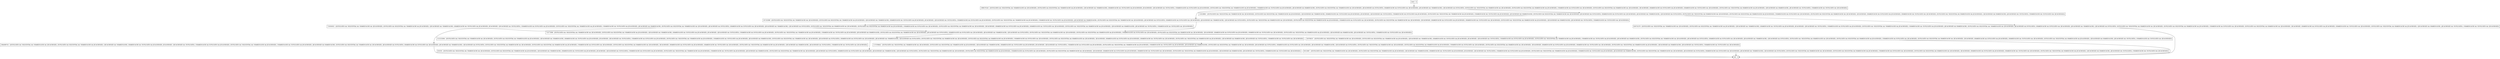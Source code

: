 digraph setOffHeapBINId {
node [shape=record];
1174768642 [label="1174768642 - [(DUPLICATES && !SEQUENTIAL && !SHAREDCACHE && !JECACHESIZE), (DUPLICATES && SEQUENTIAL && !SHAREDCACHE && JECACHESIZE), (!JECACHESIZE && !SHAREDCACHE), (SHAREDCACHE && !DUPLICATES && JECACHESIZE), JECACHESIZE, (!JECACHESIZE && !DUPLICATES), (!SHAREDCACHE && DUPLICATES && JECACHESIZE), (DUPLICATES && !SEQUENTIAL && !SHAREDCACHE && JECACHESIZE), (!SHAREDCACHE && !DUPLICATES && JECACHESIZE), (JECACHESIZE && SHAREDCACHE), (DUPLICATES && SEQUENTIAL && !SHAREDCACHE && !JECACHESIZE), (JECACHESIZE && DUPLICATES), (SHAREDCACHE && DUPLICATES && !JECACHESIZE), (JECACHESIZE && !SHAREDCACHE), (!JECACHESIZE && DUPLICATES), (DUPLICATES && !SEQUENTIAL && SHAREDCACHE && !JECACHESIZE), (DUPLICATES && SEQUENTIAL && SHAREDCACHE && JECACHESIZE), (!SHAREDCACHE && DUPLICATES && !JECACHESIZE), (DUPLICATES && SEQUENTIAL && SHAREDCACHE && !JECACHESIZE), !JECACHESIZE, (SHAREDCACHE && DUPLICATES && JECACHESIZE), (SHAREDCACHE && !DUPLICATES && !JECACHESIZE), (DUPLICATES && !SEQUENTIAL && SHAREDCACHE && JECACHESIZE), (!JECACHESIZE && SHAREDCACHE), (JECACHESIZE && !DUPLICATES), (!SHAREDCACHE && !DUPLICATES && !JECACHESIZE)]"];
2122232694 [label="2122232694 - [(DUPLICATES && !SEQUENTIAL && !SHAREDCACHE && !JECACHESIZE), (DUPLICATES && SEQUENTIAL && !SHAREDCACHE && JECACHESIZE), (!JECACHESIZE && !SHAREDCACHE), (SHAREDCACHE && !DUPLICATES && JECACHESIZE), JECACHESIZE, (!JECACHESIZE && !DUPLICATES), (!SHAREDCACHE && DUPLICATES && JECACHESIZE), (DUPLICATES && !SEQUENTIAL && !SHAREDCACHE && JECACHESIZE), (!SHAREDCACHE && !DUPLICATES && JECACHESIZE), (JECACHESIZE && SHAREDCACHE), (DUPLICATES && SEQUENTIAL && !SHAREDCACHE && !JECACHESIZE), (JECACHESIZE && DUPLICATES), (SHAREDCACHE && DUPLICATES && !JECACHESIZE), (JECACHESIZE && !SHAREDCACHE), (!JECACHESIZE && DUPLICATES), (DUPLICATES && !SEQUENTIAL && SHAREDCACHE && !JECACHESIZE), (DUPLICATES && SEQUENTIAL && SHAREDCACHE && JECACHESIZE), (!SHAREDCACHE && DUPLICATES && !JECACHESIZE), (DUPLICATES && SEQUENTIAL && SHAREDCACHE && !JECACHESIZE), !JECACHESIZE, (SHAREDCACHE && DUPLICATES && JECACHESIZE), (SHAREDCACHE && !DUPLICATES && !JECACHESIZE), (DUPLICATES && !SEQUENTIAL && SHAREDCACHE && JECACHESIZE), (!JECACHESIZE && SHAREDCACHE), (JECACHESIZE && !DUPLICATES), (!SHAREDCACHE && !DUPLICATES && !JECACHESIZE)]"];
616195 [label="616195 - [(DUPLICATES && !SEQUENTIAL && !SHAREDCACHE && !JECACHESIZE), (DUPLICATES && SEQUENTIAL && !SHAREDCACHE && JECACHESIZE), (!JECACHESIZE && !SHAREDCACHE), (SHAREDCACHE && !DUPLICATES && JECACHESIZE), JECACHESIZE, (!JECACHESIZE && !DUPLICATES), (!SHAREDCACHE && DUPLICATES && JECACHESIZE), (DUPLICATES && !SEQUENTIAL && !SHAREDCACHE && JECACHESIZE), (!SHAREDCACHE && !DUPLICATES && JECACHESIZE), (JECACHESIZE && SHAREDCACHE), (DUPLICATES && SEQUENTIAL && !SHAREDCACHE && !JECACHESIZE), (JECACHESIZE && DUPLICATES), (SHAREDCACHE && DUPLICATES && !JECACHESIZE), (JECACHESIZE && !SHAREDCACHE), (!JECACHESIZE && DUPLICATES), (DUPLICATES && !SEQUENTIAL && SHAREDCACHE && !JECACHESIZE), (DUPLICATES && SEQUENTIAL && SHAREDCACHE && JECACHESIZE), (!SHAREDCACHE && DUPLICATES && !JECACHESIZE), (DUPLICATES && SEQUENTIAL && SHAREDCACHE && !JECACHESIZE), !JECACHESIZE, (SHAREDCACHE && DUPLICATES && JECACHESIZE), (SHAREDCACHE && !DUPLICATES && !JECACHESIZE), (DUPLICATES && !SEQUENTIAL && SHAREDCACHE && JECACHESIZE), (!JECACHESIZE && SHAREDCACHE), (JECACHESIZE && !DUPLICATES), (!SHAREDCACHE && !DUPLICATES && !JECACHESIZE)]"];
326768247 [label="326768247 - [(DUPLICATES && !SEQUENTIAL && !SHAREDCACHE && !JECACHESIZE), (DUPLICATES && SEQUENTIAL && !SHAREDCACHE && JECACHESIZE), (!JECACHESIZE && !SHAREDCACHE), (SHAREDCACHE && !DUPLICATES && JECACHESIZE), JECACHESIZE, (!JECACHESIZE && !DUPLICATES), (!SHAREDCACHE && DUPLICATES && JECACHESIZE), (DUPLICATES && !SEQUENTIAL && !SHAREDCACHE && JECACHESIZE), (!SHAREDCACHE && !DUPLICATES && JECACHESIZE), (JECACHESIZE && SHAREDCACHE), (DUPLICATES && SEQUENTIAL && !SHAREDCACHE && !JECACHESIZE), (JECACHESIZE && DUPLICATES), (SHAREDCACHE && DUPLICATES && !JECACHESIZE), (JECACHESIZE && !SHAREDCACHE), (!JECACHESIZE && DUPLICATES), (DUPLICATES && !SEQUENTIAL && SHAREDCACHE && !JECACHESIZE), (DUPLICATES && SEQUENTIAL && SHAREDCACHE && JECACHESIZE), (!SHAREDCACHE && DUPLICATES && !JECACHESIZE), (DUPLICATES && SEQUENTIAL && SHAREDCACHE && !JECACHESIZE), !JECACHESIZE, (SHAREDCACHE && DUPLICATES && JECACHESIZE), (SHAREDCACHE && !DUPLICATES && !JECACHESIZE), (DUPLICATES && !SEQUENTIAL && SHAREDCACHE && JECACHESIZE), (!JECACHESIZE && SHAREDCACHE), (JECACHESIZE && !DUPLICATES), (!SHAREDCACHE && !DUPLICATES && !JECACHESIZE)]"];
723050032 [label="723050032 - [(DUPLICATES && !SEQUENTIAL && !SHAREDCACHE && !JECACHESIZE), (DUPLICATES && SEQUENTIAL && !SHAREDCACHE && JECACHESIZE), (!JECACHESIZE && !SHAREDCACHE), (SHAREDCACHE && !DUPLICATES && JECACHESIZE), JECACHESIZE, (!JECACHESIZE && !DUPLICATES), (!SHAREDCACHE && DUPLICATES && JECACHESIZE), (DUPLICATES && !SEQUENTIAL && !SHAREDCACHE && JECACHESIZE), (!SHAREDCACHE && !DUPLICATES && JECACHESIZE), (JECACHESIZE && SHAREDCACHE), (DUPLICATES && SEQUENTIAL && !SHAREDCACHE && !JECACHESIZE), (JECACHESIZE && DUPLICATES), (SHAREDCACHE && DUPLICATES && !JECACHESIZE), (JECACHESIZE && !SHAREDCACHE), (!JECACHESIZE && DUPLICATES), (DUPLICATES && !SEQUENTIAL && SHAREDCACHE && !JECACHESIZE), (DUPLICATES && SEQUENTIAL && SHAREDCACHE && JECACHESIZE), (!SHAREDCACHE && DUPLICATES && !JECACHESIZE), (DUPLICATES && SEQUENTIAL && SHAREDCACHE && !JECACHESIZE), !JECACHESIZE, (SHAREDCACHE && DUPLICATES && JECACHESIZE), (SHAREDCACHE && !DUPLICATES && !JECACHESIZE), (DUPLICATES && !SEQUENTIAL && SHAREDCACHE && JECACHESIZE), (!JECACHESIZE && SHAREDCACHE), (JECACHESIZE && !DUPLICATES), (!SHAREDCACHE && !DUPLICATES && !JECACHESIZE)]"];
207332088 [label="207332088 - [(DUPLICATES && !SEQUENTIAL && !SHAREDCACHE && !JECACHESIZE), (DUPLICATES && SEQUENTIAL && !SHAREDCACHE && JECACHESIZE), (!JECACHESIZE && !SHAREDCACHE), (SHAREDCACHE && !DUPLICATES && JECACHESIZE), JECACHESIZE, (!JECACHESIZE && !DUPLICATES), (!SHAREDCACHE && DUPLICATES && JECACHESIZE), (DUPLICATES && !SEQUENTIAL && !SHAREDCACHE && JECACHESIZE), (!SHAREDCACHE && !DUPLICATES && JECACHESIZE), (JECACHESIZE && SHAREDCACHE), (DUPLICATES && SEQUENTIAL && !SHAREDCACHE && !JECACHESIZE), (JECACHESIZE && DUPLICATES), (SHAREDCACHE && DUPLICATES && !JECACHESIZE), (JECACHESIZE && !SHAREDCACHE), (!JECACHESIZE && DUPLICATES), (DUPLICATES && !SEQUENTIAL && SHAREDCACHE && !JECACHESIZE), (DUPLICATES && SEQUENTIAL && SHAREDCACHE && JECACHESIZE), (!SHAREDCACHE && DUPLICATES && !JECACHESIZE), (DUPLICATES && SEQUENTIAL && SHAREDCACHE && !JECACHESIZE), !JECACHESIZE, (SHAREDCACHE && DUPLICATES && JECACHESIZE), (SHAREDCACHE && !DUPLICATES && !JECACHESIZE), (DUPLICATES && !SEQUENTIAL && SHAREDCACHE && JECACHESIZE), (!JECACHESIZE && SHAREDCACHE), (JECACHESIZE && !DUPLICATES), (!SHAREDCACHE && !DUPLICATES && !JECACHESIZE)]"];
93315867 [label="93315867 - [(DUPLICATES && !SEQUENTIAL && !SHAREDCACHE && !JECACHESIZE), (DUPLICATES && SEQUENTIAL && !SHAREDCACHE && JECACHESIZE), (!JECACHESIZE && !SHAREDCACHE), (SHAREDCACHE && !DUPLICATES && JECACHESIZE), JECACHESIZE, (!JECACHESIZE && !DUPLICATES), (!SHAREDCACHE && DUPLICATES && JECACHESIZE), (DUPLICATES && !SEQUENTIAL && !SHAREDCACHE && JECACHESIZE), (!SHAREDCACHE && !DUPLICATES && JECACHESIZE), (JECACHESIZE && SHAREDCACHE), (DUPLICATES && SEQUENTIAL && !SHAREDCACHE && !JECACHESIZE), (JECACHESIZE && DUPLICATES), (SHAREDCACHE && DUPLICATES && !JECACHESIZE), (JECACHESIZE && !SHAREDCACHE), (!JECACHESIZE && DUPLICATES), (DUPLICATES && !SEQUENTIAL && SHAREDCACHE && !JECACHESIZE), (DUPLICATES && SEQUENTIAL && SHAREDCACHE && JECACHESIZE), (!SHAREDCACHE && DUPLICATES && !JECACHESIZE), (DUPLICATES && SEQUENTIAL && SHAREDCACHE && !JECACHESIZE), !JECACHESIZE, (SHAREDCACHE && DUPLICATES && JECACHESIZE), (SHAREDCACHE && !DUPLICATES && !JECACHESIZE), (DUPLICATES && !SEQUENTIAL && SHAREDCACHE && JECACHESIZE), (!JECACHESIZE && SHAREDCACHE), (JECACHESIZE && !DUPLICATES), (!SHAREDCACHE && !DUPLICATES && !JECACHESIZE)]"];
entry [label="entry - []"];
exit [label="exit - []"];
628735379 [label="628735379 - [(DUPLICATES && !SEQUENTIAL && !SHAREDCACHE && !JECACHESIZE), (DUPLICATES && SEQUENTIAL && !SHAREDCACHE && JECACHESIZE), (!JECACHESIZE && !SHAREDCACHE), (SHAREDCACHE && !DUPLICATES && JECACHESIZE), JECACHESIZE, (!JECACHESIZE && !DUPLICATES), (!SHAREDCACHE && DUPLICATES && JECACHESIZE), (DUPLICATES && !SEQUENTIAL && !SHAREDCACHE && JECACHESIZE), (!SHAREDCACHE && !DUPLICATES && JECACHESIZE), (JECACHESIZE && SHAREDCACHE), (DUPLICATES && SEQUENTIAL && !SHAREDCACHE && !JECACHESIZE), (JECACHESIZE && DUPLICATES), (SHAREDCACHE && DUPLICATES && !JECACHESIZE), (JECACHESIZE && !SHAREDCACHE), (!JECACHESIZE && DUPLICATES), (DUPLICATES && !SEQUENTIAL && SHAREDCACHE && !JECACHESIZE), (DUPLICATES && SEQUENTIAL && SHAREDCACHE && JECACHESIZE), (!SHAREDCACHE && DUPLICATES && !JECACHESIZE), (DUPLICATES && SEQUENTIAL && SHAREDCACHE && !JECACHESIZE), !JECACHESIZE, (SHAREDCACHE && DUPLICATES && JECACHESIZE), (SHAREDCACHE && !DUPLICATES && !JECACHESIZE), (DUPLICATES && !SEQUENTIAL && SHAREDCACHE && JECACHESIZE), (!JECACHESIZE && SHAREDCACHE), (JECACHESIZE && !DUPLICATES), (!SHAREDCACHE && !DUPLICATES && !JECACHESIZE)]"];
2064099745 [label="2064099745 - [(DUPLICATES && !SEQUENTIAL && !SHAREDCACHE && !JECACHESIZE), (DUPLICATES && SEQUENTIAL && !SHAREDCACHE && JECACHESIZE), (!JECACHESIZE && !SHAREDCACHE), (SHAREDCACHE && !DUPLICATES && JECACHESIZE), JECACHESIZE, (!JECACHESIZE && !DUPLICATES), (!SHAREDCACHE && DUPLICATES && JECACHESIZE), (DUPLICATES && !SEQUENTIAL && !SHAREDCACHE && JECACHESIZE), (!SHAREDCACHE && !DUPLICATES && JECACHESIZE), (JECACHESIZE && SHAREDCACHE), (DUPLICATES && SEQUENTIAL && !SHAREDCACHE && !JECACHESIZE), (JECACHESIZE && DUPLICATES), (SHAREDCACHE && DUPLICATES && !JECACHESIZE), (JECACHESIZE && !SHAREDCACHE), (!JECACHESIZE && DUPLICATES), (DUPLICATES && !SEQUENTIAL && SHAREDCACHE && !JECACHESIZE), (DUPLICATES && SEQUENTIAL && SHAREDCACHE && JECACHESIZE), (!SHAREDCACHE && DUPLICATES && !JECACHESIZE), (DUPLICATES && SEQUENTIAL && SHAREDCACHE && !JECACHESIZE), !JECACHESIZE, (SHAREDCACHE && DUPLICATES && JECACHESIZE), (SHAREDCACHE && !DUPLICATES && !JECACHESIZE), (DUPLICATES && !SEQUENTIAL && SHAREDCACHE && JECACHESIZE), (!JECACHESIZE && SHAREDCACHE), (JECACHESIZE && !DUPLICATES), (!SHAREDCACHE && !DUPLICATES && !JECACHESIZE)]"];
1999579140 [label="1999579140 - [(DUPLICATES && !SEQUENTIAL && !SHAREDCACHE && !JECACHESIZE), (DUPLICATES && SEQUENTIAL && !SHAREDCACHE && JECACHESIZE), (!JECACHESIZE && !SHAREDCACHE), (SHAREDCACHE && !DUPLICATES && JECACHESIZE), JECACHESIZE, (!JECACHESIZE && !DUPLICATES), (!SHAREDCACHE && DUPLICATES && JECACHESIZE), (DUPLICATES && !SEQUENTIAL && !SHAREDCACHE && JECACHESIZE), (!SHAREDCACHE && !DUPLICATES && JECACHESIZE), (JECACHESIZE && SHAREDCACHE), (DUPLICATES && SEQUENTIAL && !SHAREDCACHE && !JECACHESIZE), (JECACHESIZE && DUPLICATES), (SHAREDCACHE && DUPLICATES && !JECACHESIZE), (JECACHESIZE && !SHAREDCACHE), (!JECACHESIZE && DUPLICATES), (DUPLICATES && !SEQUENTIAL && SHAREDCACHE && !JECACHESIZE), (DUPLICATES && SEQUENTIAL && SHAREDCACHE && JECACHESIZE), (!SHAREDCACHE && DUPLICATES && !JECACHESIZE), (DUPLICATES && SEQUENTIAL && SHAREDCACHE && !JECACHESIZE), !JECACHESIZE, (SHAREDCACHE && DUPLICATES && JECACHESIZE), (SHAREDCACHE && !DUPLICATES && !JECACHESIZE), (DUPLICATES && !SEQUENTIAL && SHAREDCACHE && JECACHESIZE), (!JECACHESIZE && SHAREDCACHE), (JECACHESIZE && !DUPLICATES), (!SHAREDCACHE && !DUPLICATES && !JECACHESIZE)]"];
118538865 [label="118538865 - [(DUPLICATES && !SEQUENTIAL && !SHAREDCACHE && !JECACHESIZE), (DUPLICATES && SEQUENTIAL && !SHAREDCACHE && JECACHESIZE), (!JECACHESIZE && !SHAREDCACHE), (SHAREDCACHE && !DUPLICATES && JECACHESIZE), JECACHESIZE, (!JECACHESIZE && !DUPLICATES), (!SHAREDCACHE && DUPLICATES && JECACHESIZE), (DUPLICATES && !SEQUENTIAL && !SHAREDCACHE && JECACHESIZE), (!SHAREDCACHE && !DUPLICATES && JECACHESIZE), (JECACHESIZE && SHAREDCACHE), (DUPLICATES && SEQUENTIAL && !SHAREDCACHE && !JECACHESIZE), (JECACHESIZE && DUPLICATES), (SHAREDCACHE && DUPLICATES && !JECACHESIZE), (JECACHESIZE && !SHAREDCACHE), (!JECACHESIZE && DUPLICATES), (DUPLICATES && !SEQUENTIAL && SHAREDCACHE && !JECACHESIZE), (DUPLICATES && SEQUENTIAL && SHAREDCACHE && JECACHESIZE), (!SHAREDCACHE && DUPLICATES && !JECACHESIZE), (DUPLICATES && SEQUENTIAL && SHAREDCACHE && !JECACHESIZE), !JECACHESIZE, (SHAREDCACHE && DUPLICATES && JECACHESIZE), (SHAREDCACHE && !DUPLICATES && !JECACHESIZE), (DUPLICATES && !SEQUENTIAL && SHAREDCACHE && JECACHESIZE), (!JECACHESIZE && SHAREDCACHE), (JECACHESIZE && !DUPLICATES), (!SHAREDCACHE && !DUPLICATES && !JECACHESIZE)]"];
714773096 [label="714773096 - [(DUPLICATES && !SEQUENTIAL && !SHAREDCACHE && !JECACHESIZE), (DUPLICATES && SEQUENTIAL && !SHAREDCACHE && JECACHESIZE), (!JECACHESIZE && !SHAREDCACHE), (SHAREDCACHE && !DUPLICATES && JECACHESIZE), JECACHESIZE, (!JECACHESIZE && !DUPLICATES), (!SHAREDCACHE && DUPLICATES && JECACHESIZE), (DUPLICATES && !SEQUENTIAL && !SHAREDCACHE && JECACHESIZE), (!SHAREDCACHE && !DUPLICATES && JECACHESIZE), (JECACHESIZE && SHAREDCACHE), (DUPLICATES && SEQUENTIAL && !SHAREDCACHE && !JECACHESIZE), (JECACHESIZE && DUPLICATES), (SHAREDCACHE && DUPLICATES && !JECACHESIZE), (JECACHESIZE && !SHAREDCACHE), (!JECACHESIZE && DUPLICATES), (DUPLICATES && !SEQUENTIAL && SHAREDCACHE && !JECACHESIZE), (DUPLICATES && SEQUENTIAL && SHAREDCACHE && JECACHESIZE), (!SHAREDCACHE && DUPLICATES && !JECACHESIZE), (DUPLICATES && SEQUENTIAL && SHAREDCACHE && !JECACHESIZE), !JECACHESIZE, (SHAREDCACHE && DUPLICATES && JECACHESIZE), (SHAREDCACHE && !DUPLICATES && !JECACHESIZE), (DUPLICATES && !SEQUENTIAL && SHAREDCACHE && JECACHESIZE), (!JECACHESIZE && SHAREDCACHE), (JECACHESIZE && !DUPLICATES), (!SHAREDCACHE && !DUPLICATES && !JECACHESIZE)]"];
entry;
exit;
1174768642 -> 616195;
1174768642 -> 93315867;
2122232694 -> 1174768642;
2122232694 -> 616195;
616195 -> exit;
326768247 -> exit;
723050032 -> 2064099745;
723050032 -> 714773096;
207332088 -> 723050032;
207332088 -> 714773096;
93315867 -> exit;
entry -> 1999579140;
628735379 -> exit;
2064099745 -> exit;
1999579140 -> 118538865;
1999579140 -> 207332088;
118538865 -> 628735379;
118538865 -> 207332088;
714773096 -> 2122232694;
714773096 -> 326768247;
}
